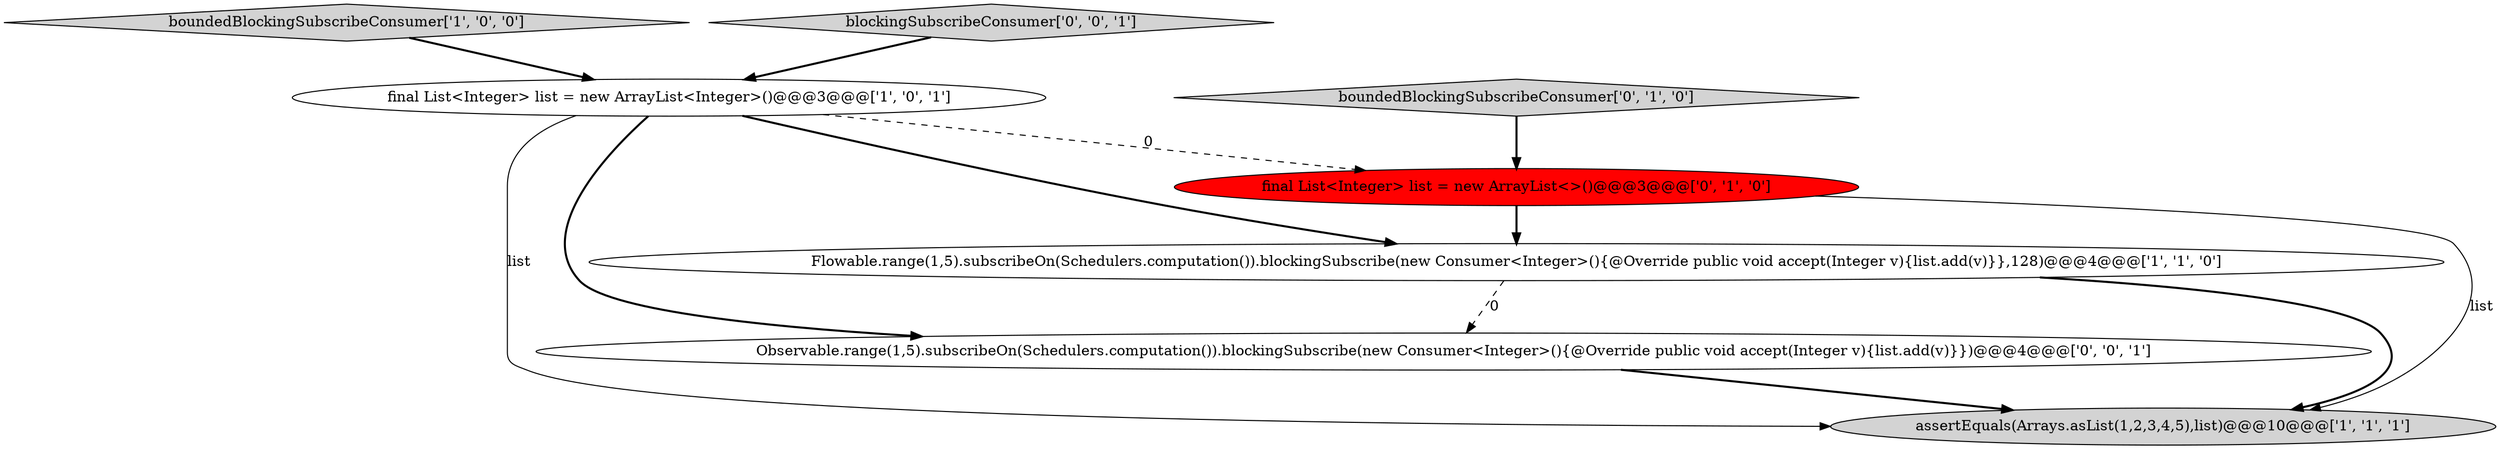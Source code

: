 digraph {
5 [style = filled, label = "final List<Integer> list = new ArrayList<>()@@@3@@@['0', '1', '0']", fillcolor = red, shape = ellipse image = "AAA1AAABBB2BBB"];
2 [style = filled, label = "assertEquals(Arrays.asList(1,2,3,4,5),list)@@@10@@@['1', '1', '1']", fillcolor = lightgray, shape = ellipse image = "AAA0AAABBB1BBB"];
4 [style = filled, label = "boundedBlockingSubscribeConsumer['0', '1', '0']", fillcolor = lightgray, shape = diamond image = "AAA0AAABBB2BBB"];
0 [style = filled, label = "boundedBlockingSubscribeConsumer['1', '0', '0']", fillcolor = lightgray, shape = diamond image = "AAA0AAABBB1BBB"];
6 [style = filled, label = "Observable.range(1,5).subscribeOn(Schedulers.computation()).blockingSubscribe(new Consumer<Integer>(){@Override public void accept(Integer v){list.add(v)}})@@@4@@@['0', '0', '1']", fillcolor = white, shape = ellipse image = "AAA0AAABBB3BBB"];
1 [style = filled, label = "final List<Integer> list = new ArrayList<Integer>()@@@3@@@['1', '0', '1']", fillcolor = white, shape = ellipse image = "AAA0AAABBB1BBB"];
3 [style = filled, label = "Flowable.range(1,5).subscribeOn(Schedulers.computation()).blockingSubscribe(new Consumer<Integer>(){@Override public void accept(Integer v){list.add(v)}},128)@@@4@@@['1', '1', '0']", fillcolor = white, shape = ellipse image = "AAA0AAABBB1BBB"];
7 [style = filled, label = "blockingSubscribeConsumer['0', '0', '1']", fillcolor = lightgray, shape = diamond image = "AAA0AAABBB3BBB"];
1->3 [style = bold, label=""];
5->3 [style = bold, label=""];
3->6 [style = dashed, label="0"];
1->6 [style = bold, label=""];
7->1 [style = bold, label=""];
1->5 [style = dashed, label="0"];
3->2 [style = bold, label=""];
1->2 [style = solid, label="list"];
4->5 [style = bold, label=""];
0->1 [style = bold, label=""];
5->2 [style = solid, label="list"];
6->2 [style = bold, label=""];
}
